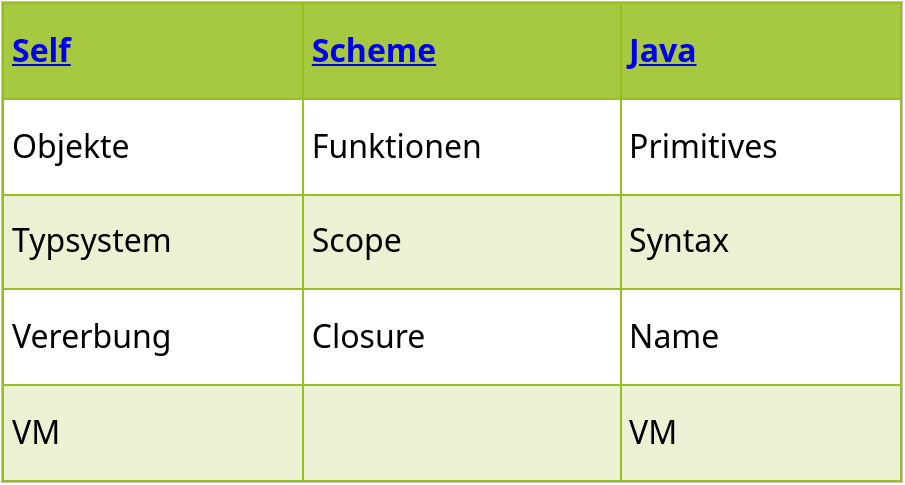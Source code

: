 <mxfile version="13.0.8" type="github">
  <diagram id="UzC7-LFhFNzbWWkzW2w3" name="Die Gene von JavaScript">
    <mxGraphModel dx="946" dy="576" grid="1" gridSize="10" guides="1" tooltips="1" connect="1" arrows="1" fold="1" page="1" pageScale="1" pageWidth="827" pageHeight="1169" math="0" shadow="0" extFonts="Roboto^https://fonts.googleapis.com/css?family=Roboto|Noto Sans^https://fonts.googleapis.com/css?family=Noto+Sans">
      <root>
        <mxCell id="0" />
        <mxCell id="1" parent="0" />
        <mxCell id="Es5hvGgLXbMm3JZllT3P-2" value="&lt;table border=&quot;1&quot; width=&quot;100%&quot; cellpadding=&quot;4&quot; style=&quot;width: 100%; height: 100%; border-collapse: collapse; font-size: 16px;&quot;&gt;&lt;tbody style=&quot;font-size: 16px;&quot;&gt;&lt;tr style=&quot;background-color: rgb(167, 201, 66); color: rgb(255, 255, 255); border: 1px solid rgb(152, 191, 33); font-size: 16px;&quot;&gt;&lt;th align=&quot;left&quot; style=&quot;font-size: 16px;&quot;&gt;&lt;a href=&quot;https://selflanguage.org/&quot; style=&quot;font-size: 16px;&quot;&gt;Self&lt;/a&gt;&lt;/th&gt;&lt;th align=&quot;left&quot; style=&quot;font-size: 16px;&quot;&gt;&lt;a href=&quot;https://cisco.github.io/ChezScheme/&quot; style=&quot;font-size: 16px;&quot;&gt;Scheme&lt;/a&gt;&lt;/th&gt;&lt;th align=&quot;left&quot; style=&quot;font-size: 16px;&quot;&gt;&lt;a href=&quot;https://www.oracle.com/java/technologies/&quot; style=&quot;font-size: 16px;&quot;&gt;Java&lt;/a&gt;&lt;/th&gt;&lt;/tr&gt;&lt;tr style=&quot;border: 1px solid rgb(152, 191, 33); font-size: 16px;&quot;&gt;&lt;td style=&quot;font-size: 16px;&quot;&gt;Objekte&lt;/td&gt;&lt;td style=&quot;font-size: 16px;&quot;&gt;Funktionen&lt;/td&gt;&lt;td style=&quot;font-size: 16px;&quot;&gt;Primitives&lt;/td&gt;&lt;/tr&gt;&lt;tr style=&quot;background-color: rgb(234, 242, 211); border: 1px solid rgb(152, 191, 33); font-size: 16px;&quot;&gt;&lt;td style=&quot;font-size: 16px;&quot;&gt;Typsystem&lt;/td&gt;&lt;td style=&quot;font-size: 16px;&quot;&gt;Scope&lt;/td&gt;&lt;td style=&quot;font-size: 16px;&quot;&gt;Syntax&lt;/td&gt;&lt;/tr&gt;&lt;tr style=&quot;border: 1px solid rgb(152, 191, 33); font-size: 16px;&quot;&gt;&lt;td style=&quot;font-size: 16px;&quot;&gt;Vererbung&lt;/td&gt;&lt;td style=&quot;font-size: 16px;&quot;&gt;Closure&lt;/td&gt;&lt;td style=&quot;font-size: 16px;&quot;&gt;Name&lt;/td&gt;&lt;/tr&gt;&lt;tr style=&quot;background-color: rgb(234, 242, 211); border: 1px solid rgb(152, 191, 33); font-size: 16px;&quot;&gt;&lt;td style=&quot;font-size: 16px;&quot;&gt;VM&lt;/td&gt;&lt;td style=&quot;font-size: 16px;&quot;&gt;&lt;/td&gt;&lt;td style=&quot;font-size: 16px;&quot;&gt;VM&lt;/td&gt;&lt;/tr&gt;&lt;/tbody&gt;&lt;/table&gt;" style="text;html=1;strokeColor=#c0c0c0;fillColor=#ffffff;overflow=fill;rounded=0;fontFamily=Noto Sans;FType=g;fontSize=16;" vertex="1" parent="1">
          <mxGeometry x="189" y="160" width="450" height="240" as="geometry" />
        </mxCell>
      </root>
    </mxGraphModel>
  </diagram>
</mxfile>
